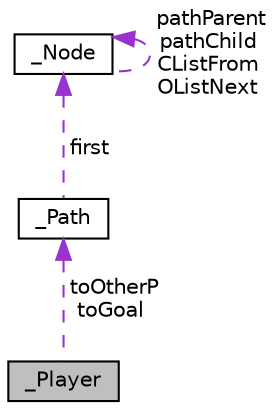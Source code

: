 digraph "_Player"
{
  edge [fontname="Helvetica",fontsize="10",labelfontname="Helvetica",labelfontsize="10"];
  node [fontname="Helvetica",fontsize="10",shape=record];
  Node1 [label="_Player",height=0.2,width=0.4,color="black", fillcolor="grey75", style="filled", fontcolor="black"];
  Node2 -> Node1 [dir="back",color="darkorchid3",fontsize="10",style="dashed",label=" toOtherP\ntoGoal" ];
  Node2 [label="_Path",height=0.2,width=0.4,color="black", fillcolor="white", style="filled",URL="$d7/d82/struct___path.html"];
  Node3 -> Node2 [dir="back",color="darkorchid3",fontsize="10",style="dashed",label=" first" ];
  Node3 [label="_Node",height=0.2,width=0.4,color="black", fillcolor="white", style="filled",URL="$d0/d6e/struct___node.html"];
  Node3 -> Node3 [dir="back",color="darkorchid3",fontsize="10",style="dashed",label=" pathParent\npathChild\nCListFrom\nOListNext" ];
}
